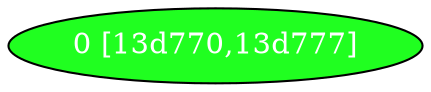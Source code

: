 diGraph libnss3{
	libnss3_0  [style=filled fillcolor="#20FF20" fontcolor="#ffffff" shape=oval label="0 [13d770,13d777]"]


}